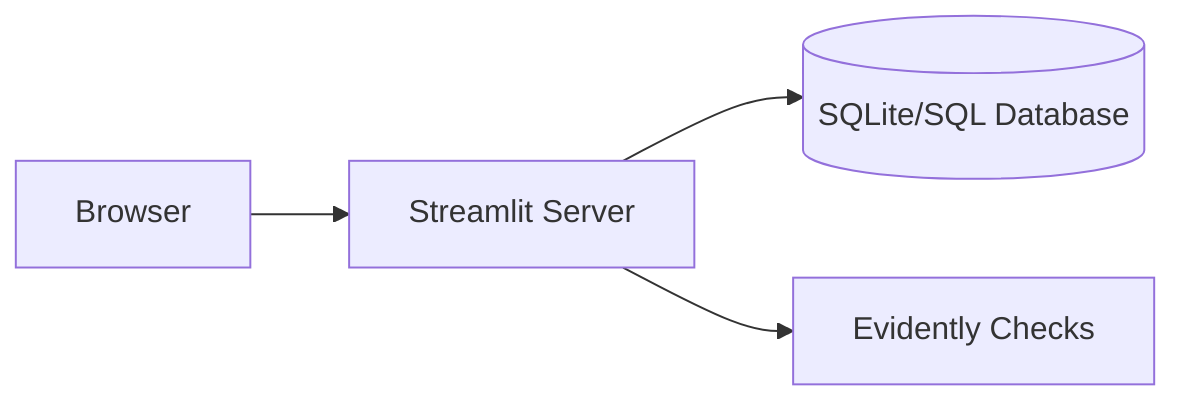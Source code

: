 flowchart LR
    Browser --> Streamlit[Streamlit Server]
    Streamlit --> DB[(SQLite/SQL Database)]
    Streamlit --> Evidently[Evidently Checks]